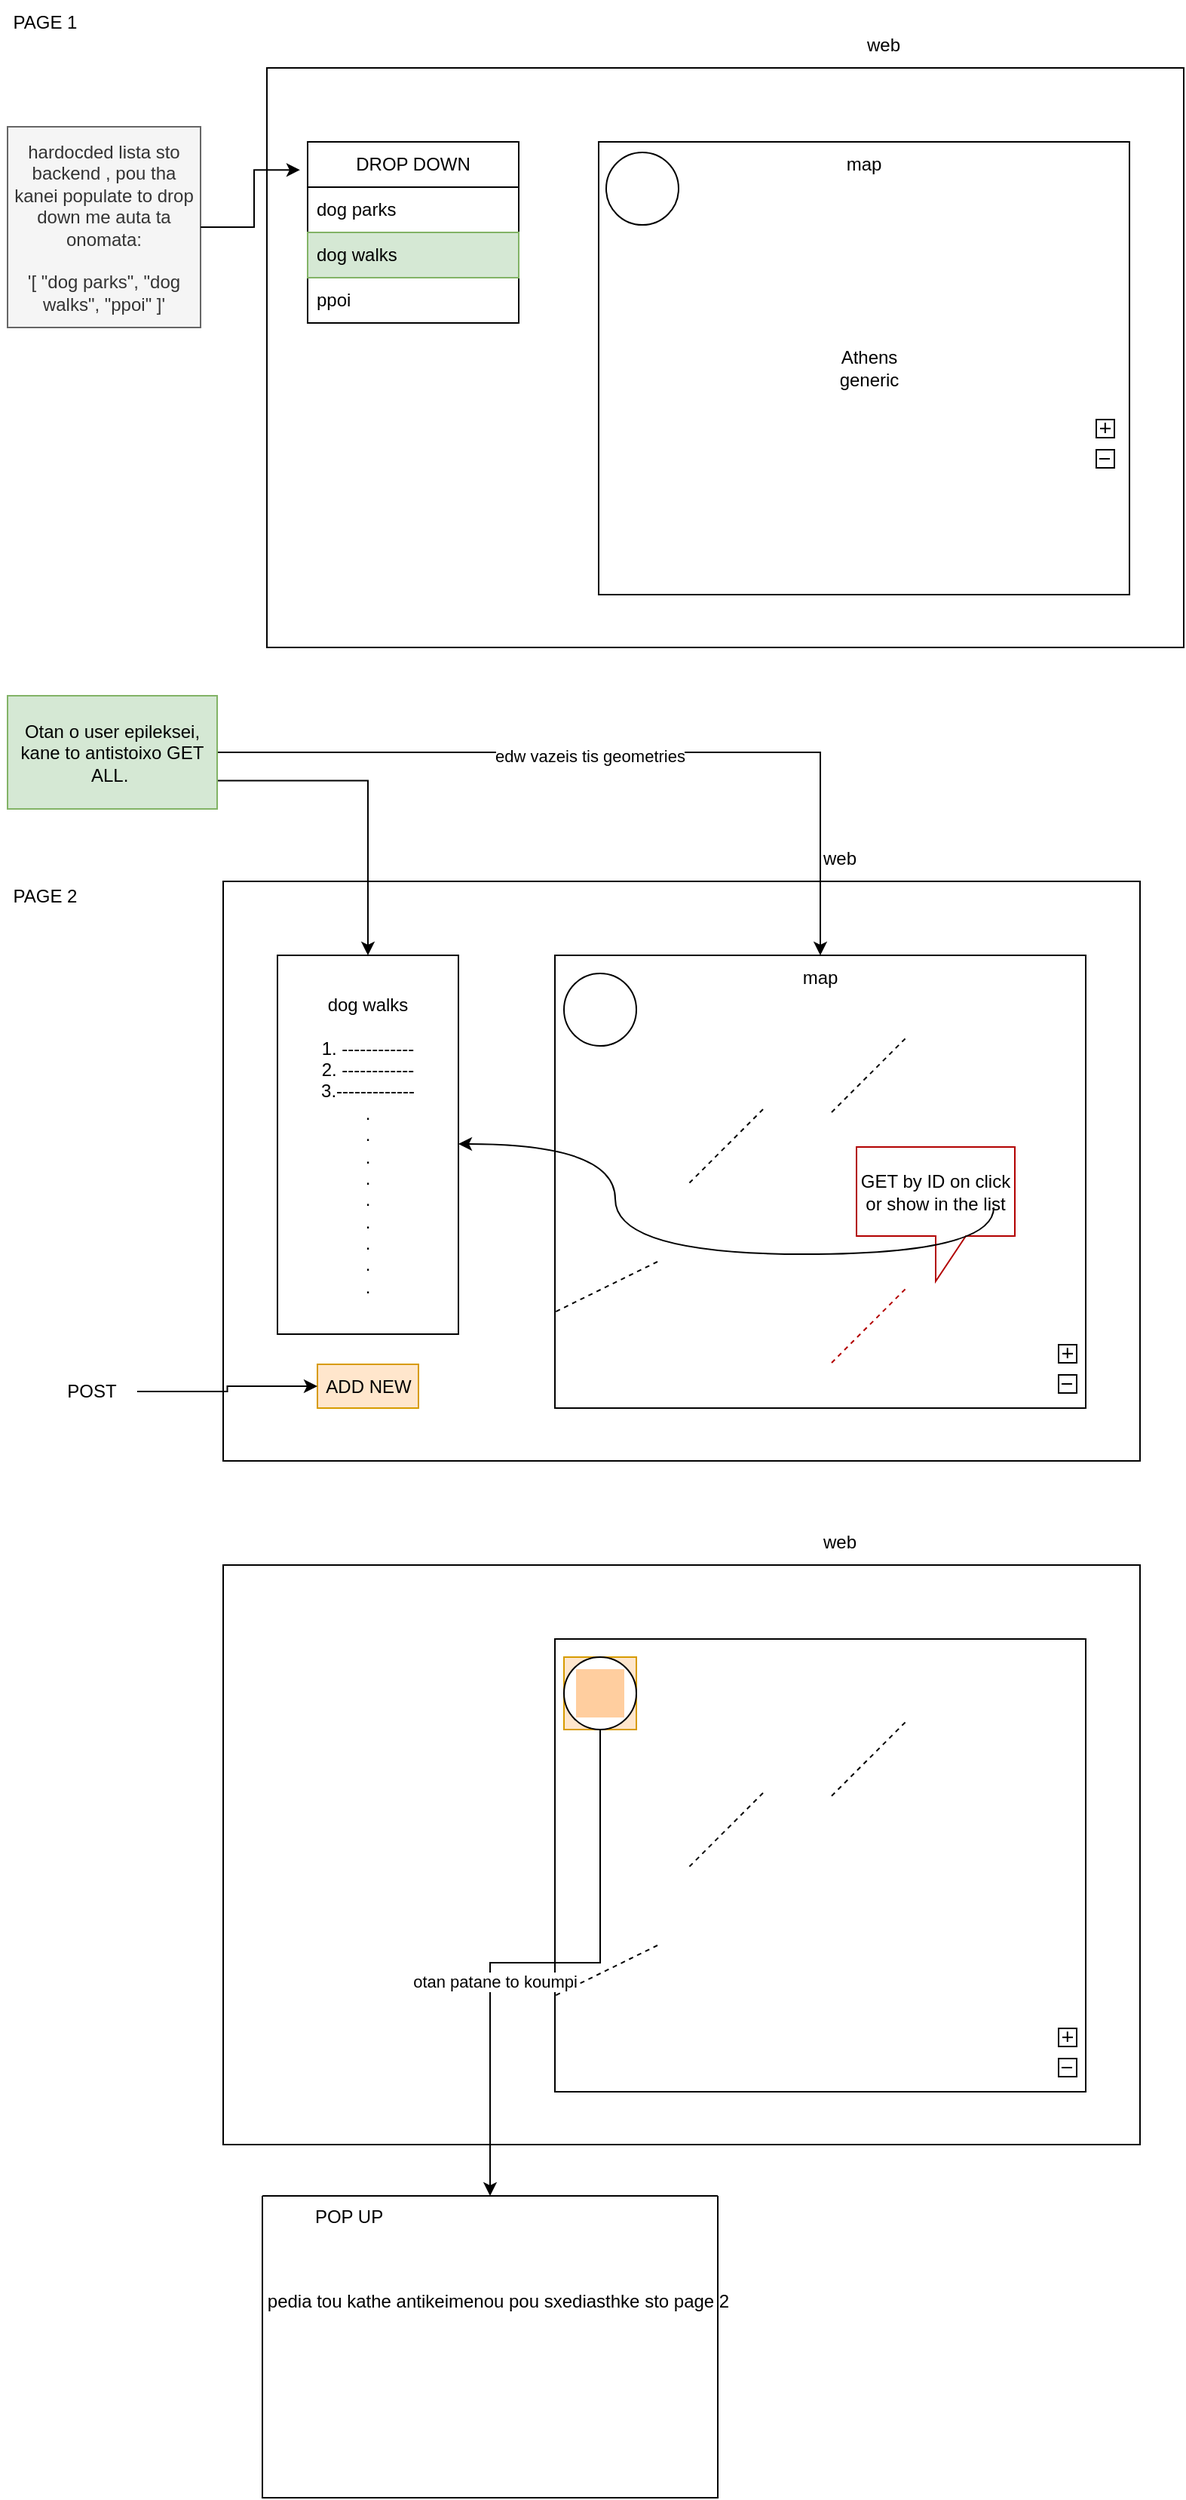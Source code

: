 <mxfile version="24.0.1" type="device">
  <diagram name="Σελίδα-1" id="aHvX3-zPqHc6pYmu1hCN">
    <mxGraphModel dx="1235" dy="624" grid="0" gridSize="10" guides="1" tooltips="1" connect="1" arrows="1" fold="1" page="1" pageScale="1" pageWidth="827" pageHeight="1169" math="0" shadow="0">
      <root>
        <mxCell id="0" />
        <mxCell id="1" parent="0" />
        <mxCell id="VpwlSY-QDBKptcCKA4tu-70" value="" style="rounded=0;whiteSpace=wrap;html=1;" vertex="1" parent="1">
          <mxGeometry x="171" y="1043" width="608" height="384" as="geometry" />
        </mxCell>
        <mxCell id="VpwlSY-QDBKptcCKA4tu-33" value="" style="rounded=0;whiteSpace=wrap;html=1;" vertex="1" parent="1">
          <mxGeometry x="171" y="590" width="608" height="384" as="geometry" />
        </mxCell>
        <mxCell id="VpwlSY-QDBKptcCKA4tu-5" value="" style="rounded=0;whiteSpace=wrap;html=1;" vertex="1" parent="1">
          <mxGeometry x="200" y="51" width="608" height="384" as="geometry" />
        </mxCell>
        <mxCell id="VpwlSY-QDBKptcCKA4tu-8" value="" style="rounded=0;whiteSpace=wrap;html=1;" vertex="1" parent="1">
          <mxGeometry x="420" y="100" width="352" height="300" as="geometry" />
        </mxCell>
        <mxCell id="VpwlSY-QDBKptcCKA4tu-7" value="web" style="text;html=1;align=center;verticalAlign=middle;whiteSpace=wrap;rounded=0;" vertex="1" parent="1">
          <mxGeometry x="579" y="21" width="60" height="30" as="geometry" />
        </mxCell>
        <mxCell id="VpwlSY-QDBKptcCKA4tu-9" value="map" style="text;html=1;align=center;verticalAlign=middle;whiteSpace=wrap;rounded=0;" vertex="1" parent="1">
          <mxGeometry x="566" y="100" width="60" height="30" as="geometry" />
        </mxCell>
        <mxCell id="VpwlSY-QDBKptcCKA4tu-13" value="" style="endArrow=none;html=1;rounded=0;" edge="1" parent="1">
          <mxGeometry width="50" height="50" relative="1" as="geometry">
            <mxPoint x="752" y="290" as="sourcePoint" />
            <mxPoint x="759" y="290" as="targetPoint" />
          </mxGeometry>
        </mxCell>
        <mxCell id="VpwlSY-QDBKptcCKA4tu-17" value="" style="group" vertex="1" connectable="0" parent="1">
          <mxGeometry x="750" y="284" width="12" height="32" as="geometry" />
        </mxCell>
        <mxCell id="VpwlSY-QDBKptcCKA4tu-11" value="" style="rounded=0;whiteSpace=wrap;html=1;" vertex="1" parent="VpwlSY-QDBKptcCKA4tu-17">
          <mxGeometry y="20" width="12" height="12" as="geometry" />
        </mxCell>
        <mxCell id="VpwlSY-QDBKptcCKA4tu-12" value="" style="endArrow=none;html=1;rounded=0;" edge="1" parent="VpwlSY-QDBKptcCKA4tu-17">
          <mxGeometry width="50" height="50" relative="1" as="geometry">
            <mxPoint x="2" y="26" as="sourcePoint" />
            <mxPoint x="9" y="26" as="targetPoint" />
          </mxGeometry>
        </mxCell>
        <mxCell id="VpwlSY-QDBKptcCKA4tu-14" value="" style="rounded=0;whiteSpace=wrap;html=1;" vertex="1" parent="VpwlSY-QDBKptcCKA4tu-17">
          <mxGeometry width="12" height="12" as="geometry" />
        </mxCell>
        <mxCell id="VpwlSY-QDBKptcCKA4tu-15" value="" style="endArrow=none;html=1;rounded=0;" edge="1" parent="VpwlSY-QDBKptcCKA4tu-17">
          <mxGeometry width="50" height="50" relative="1" as="geometry">
            <mxPoint x="2.5" y="5.92" as="sourcePoint" />
            <mxPoint x="9.5" y="5.92" as="targetPoint" />
          </mxGeometry>
        </mxCell>
        <mxCell id="VpwlSY-QDBKptcCKA4tu-16" value="" style="endArrow=none;html=1;rounded=0;entryX=0.492;entryY=0.175;entryDx=0;entryDy=0;entryPerimeter=0;exitX=0.492;exitY=0.75;exitDx=0;exitDy=0;exitPerimeter=0;" edge="1" parent="VpwlSY-QDBKptcCKA4tu-17" source="VpwlSY-QDBKptcCKA4tu-14" target="VpwlSY-QDBKptcCKA4tu-14">
          <mxGeometry width="50" height="50" relative="1" as="geometry">
            <mxPoint x="-30" y="41" as="sourcePoint" />
            <mxPoint x="20" y="-9" as="targetPoint" />
          </mxGeometry>
        </mxCell>
        <mxCell id="VpwlSY-QDBKptcCKA4tu-24" value="hardocded lista sto backend , pou tha kanei populate to drop down me auta ta onomata:&lt;br&gt;&lt;br&gt;&#39;[ &quot;dog parks&quot;, &quot;dog walks&quot;, &quot;ppoi&quot; ]&#39;" style="text;html=1;align=center;verticalAlign=middle;whiteSpace=wrap;rounded=0;fillColor=#f5f5f5;fontColor=#333333;strokeColor=#666666;" vertex="1" parent="1">
          <mxGeometry x="28" y="90" width="128" height="133" as="geometry" />
        </mxCell>
        <mxCell id="VpwlSY-QDBKptcCKA4tu-25" value="PAGE 1" style="text;html=1;align=center;verticalAlign=middle;whiteSpace=wrap;rounded=0;" vertex="1" parent="1">
          <mxGeometry x="23" y="6" width="60" height="30" as="geometry" />
        </mxCell>
        <mxCell id="VpwlSY-QDBKptcCKA4tu-26" value="DROP DOWN" style="swimlane;fontStyle=0;childLayout=stackLayout;horizontal=1;startSize=30;horizontalStack=0;resizeParent=1;resizeParentMax=0;resizeLast=0;collapsible=1;marginBottom=0;whiteSpace=wrap;html=1;" vertex="1" parent="1">
          <mxGeometry x="227" y="100" width="140" height="120" as="geometry">
            <mxRectangle x="227" y="100" width="111" height="30" as="alternateBounds" />
          </mxGeometry>
        </mxCell>
        <mxCell id="VpwlSY-QDBKptcCKA4tu-27" value="dog parks" style="text;strokeColor=none;fillColor=none;align=left;verticalAlign=middle;spacingLeft=4;spacingRight=4;overflow=hidden;points=[[0,0.5],[1,0.5]];portConstraint=eastwest;rotatable=0;whiteSpace=wrap;html=1;" vertex="1" parent="VpwlSY-QDBKptcCKA4tu-26">
          <mxGeometry y="30" width="140" height="30" as="geometry" />
        </mxCell>
        <mxCell id="VpwlSY-QDBKptcCKA4tu-28" value="dog walks" style="text;strokeColor=#82b366;fillColor=#d5e8d4;align=left;verticalAlign=middle;spacingLeft=4;spacingRight=4;overflow=hidden;points=[[0,0.5],[1,0.5]];portConstraint=eastwest;rotatable=0;whiteSpace=wrap;html=1;" vertex="1" parent="VpwlSY-QDBKptcCKA4tu-26">
          <mxGeometry y="60" width="140" height="30" as="geometry" />
        </mxCell>
        <mxCell id="VpwlSY-QDBKptcCKA4tu-29" value="ppoi" style="text;strokeColor=none;fillColor=none;align=left;verticalAlign=middle;spacingLeft=4;spacingRight=4;overflow=hidden;points=[[0,0.5],[1,0.5]];portConstraint=eastwest;rotatable=0;whiteSpace=wrap;html=1;" vertex="1" parent="VpwlSY-QDBKptcCKA4tu-26">
          <mxGeometry y="90" width="140" height="30" as="geometry" />
        </mxCell>
        <mxCell id="VpwlSY-QDBKptcCKA4tu-30" value="Athens generic" style="text;html=1;align=center;verticalAlign=middle;whiteSpace=wrap;rounded=0;" vertex="1" parent="1">
          <mxGeometry x="566" y="223" width="67" height="53" as="geometry" />
        </mxCell>
        <mxCell id="VpwlSY-QDBKptcCKA4tu-31" style="edgeStyle=orthogonalEdgeStyle;rounded=0;orthogonalLoop=1;jettySize=auto;html=1;entryX=-0.036;entryY=0.155;entryDx=0;entryDy=0;entryPerimeter=0;" edge="1" parent="1" source="VpwlSY-QDBKptcCKA4tu-24" target="VpwlSY-QDBKptcCKA4tu-26">
          <mxGeometry relative="1" as="geometry" />
        </mxCell>
        <mxCell id="VpwlSY-QDBKptcCKA4tu-58" style="edgeStyle=orthogonalEdgeStyle;rounded=0;orthogonalLoop=1;jettySize=auto;html=1;" edge="1" parent="1" source="VpwlSY-QDBKptcCKA4tu-32" target="VpwlSY-QDBKptcCKA4tu-34">
          <mxGeometry relative="1" as="geometry" />
        </mxCell>
        <mxCell id="VpwlSY-QDBKptcCKA4tu-59" value="edw vazeis tis geometries" style="edgeLabel;html=1;align=center;verticalAlign=middle;resizable=0;points=[];" vertex="1" connectable="0" parent="VpwlSY-QDBKptcCKA4tu-58">
          <mxGeometry x="-0.076" y="-2" relative="1" as="geometry">
            <mxPoint as="offset" />
          </mxGeometry>
        </mxCell>
        <mxCell id="VpwlSY-QDBKptcCKA4tu-60" style="edgeStyle=orthogonalEdgeStyle;rounded=0;orthogonalLoop=1;jettySize=auto;html=1;exitX=1;exitY=0.75;exitDx=0;exitDy=0;entryX=0.5;entryY=0;entryDx=0;entryDy=0;" edge="1" parent="1" source="VpwlSY-QDBKptcCKA4tu-32" target="VpwlSY-QDBKptcCKA4tu-48">
          <mxGeometry relative="1" as="geometry" />
        </mxCell>
        <mxCell id="VpwlSY-QDBKptcCKA4tu-34" value="" style="rounded=0;whiteSpace=wrap;html=1;" vertex="1" parent="1">
          <mxGeometry x="391" y="639" width="352" height="300" as="geometry" />
        </mxCell>
        <mxCell id="VpwlSY-QDBKptcCKA4tu-32" value="Otan o user epileksei, kane to antistoixo GET ALL.&amp;nbsp;" style="text;html=1;align=center;verticalAlign=middle;whiteSpace=wrap;rounded=0;fillColor=#d5e8d4;strokeColor=#82b366;" vertex="1" parent="1">
          <mxGeometry x="28" y="467" width="139" height="75" as="geometry" />
        </mxCell>
        <mxCell id="VpwlSY-QDBKptcCKA4tu-35" value="web" style="text;html=1;align=center;verticalAlign=middle;whiteSpace=wrap;rounded=0;" vertex="1" parent="1">
          <mxGeometry x="550" y="560" width="60" height="30" as="geometry" />
        </mxCell>
        <mxCell id="VpwlSY-QDBKptcCKA4tu-36" value="map" style="text;html=1;align=center;verticalAlign=middle;whiteSpace=wrap;rounded=0;" vertex="1" parent="1">
          <mxGeometry x="537" y="639" width="60" height="30" as="geometry" />
        </mxCell>
        <mxCell id="VpwlSY-QDBKptcCKA4tu-37" value="" style="group" vertex="1" connectable="0" parent="1">
          <mxGeometry x="725" y="897" width="12" height="32" as="geometry" />
        </mxCell>
        <mxCell id="VpwlSY-QDBKptcCKA4tu-38" value="" style="rounded=0;whiteSpace=wrap;html=1;" vertex="1" parent="VpwlSY-QDBKptcCKA4tu-37">
          <mxGeometry y="20" width="12" height="12" as="geometry" />
        </mxCell>
        <mxCell id="VpwlSY-QDBKptcCKA4tu-39" value="" style="endArrow=none;html=1;rounded=0;" edge="1" parent="VpwlSY-QDBKptcCKA4tu-37">
          <mxGeometry width="50" height="50" relative="1" as="geometry">
            <mxPoint x="2" y="26" as="sourcePoint" />
            <mxPoint x="9" y="26" as="targetPoint" />
          </mxGeometry>
        </mxCell>
        <mxCell id="VpwlSY-QDBKptcCKA4tu-40" value="" style="rounded=0;whiteSpace=wrap;html=1;" vertex="1" parent="VpwlSY-QDBKptcCKA4tu-37">
          <mxGeometry width="12" height="12" as="geometry" />
        </mxCell>
        <mxCell id="VpwlSY-QDBKptcCKA4tu-41" value="" style="endArrow=none;html=1;rounded=0;" edge="1" parent="VpwlSY-QDBKptcCKA4tu-37">
          <mxGeometry width="50" height="50" relative="1" as="geometry">
            <mxPoint x="2.5" y="5.92" as="sourcePoint" />
            <mxPoint x="9.5" y="5.92" as="targetPoint" />
          </mxGeometry>
        </mxCell>
        <mxCell id="VpwlSY-QDBKptcCKA4tu-42" value="" style="endArrow=none;html=1;rounded=0;entryX=0.492;entryY=0.175;entryDx=0;entryDy=0;entryPerimeter=0;exitX=0.492;exitY=0.75;exitDx=0;exitDy=0;exitPerimeter=0;" edge="1" parent="VpwlSY-QDBKptcCKA4tu-37" source="VpwlSY-QDBKptcCKA4tu-40" target="VpwlSY-QDBKptcCKA4tu-40">
          <mxGeometry width="50" height="50" relative="1" as="geometry">
            <mxPoint x="-30" y="41" as="sourcePoint" />
            <mxPoint x="20" y="-9" as="targetPoint" />
          </mxGeometry>
        </mxCell>
        <mxCell id="VpwlSY-QDBKptcCKA4tu-43" value="PAGE 2" style="text;html=1;align=center;verticalAlign=middle;whiteSpace=wrap;rounded=0;" vertex="1" parent="1">
          <mxGeometry x="23" y="585" width="60" height="30" as="geometry" />
        </mxCell>
        <mxCell id="VpwlSY-QDBKptcCKA4tu-44" value="" style="endArrow=none;dashed=1;html=1;rounded=0;" edge="1" parent="1" target="VpwlSY-QDBKptcCKA4tu-34">
          <mxGeometry width="50" height="50" relative="1" as="geometry">
            <mxPoint x="459" y="842" as="sourcePoint" />
            <mxPoint x="501" y="785" as="targetPoint" />
          </mxGeometry>
        </mxCell>
        <mxCell id="VpwlSY-QDBKptcCKA4tu-45" value="" style="endArrow=none;dashed=1;html=1;rounded=0;fillColor=#e51400;strokeColor=#B20000;" edge="1" parent="1">
          <mxGeometry width="50" height="50" relative="1" as="geometry">
            <mxPoint x="574.5" y="909" as="sourcePoint" />
            <mxPoint x="624.5" y="859" as="targetPoint" />
          </mxGeometry>
        </mxCell>
        <mxCell id="VpwlSY-QDBKptcCKA4tu-46" value="" style="endArrow=none;dashed=1;html=1;rounded=0;" edge="1" parent="1">
          <mxGeometry width="50" height="50" relative="1" as="geometry">
            <mxPoint x="574.5" y="743" as="sourcePoint" />
            <mxPoint x="624.5" y="693" as="targetPoint" />
          </mxGeometry>
        </mxCell>
        <mxCell id="VpwlSY-QDBKptcCKA4tu-47" value="" style="endArrow=none;dashed=1;html=1;rounded=0;" edge="1" parent="1">
          <mxGeometry width="50" height="50" relative="1" as="geometry">
            <mxPoint x="529" y="741" as="sourcePoint" />
            <mxPoint x="479" y="791" as="targetPoint" />
          </mxGeometry>
        </mxCell>
        <mxCell id="VpwlSY-QDBKptcCKA4tu-48" value="dog walks&lt;div&gt;&lt;br&gt;&lt;/div&gt;&lt;div&gt;1. ------------&lt;/div&gt;&lt;div&gt;2. ------------&lt;/div&gt;&lt;div&gt;3.-------------&lt;/div&gt;&lt;div&gt;.&lt;/div&gt;&lt;div&gt;.&lt;/div&gt;&lt;div&gt;.&lt;/div&gt;&lt;div&gt;.&lt;/div&gt;&lt;div&gt;.&lt;/div&gt;&lt;div&gt;.&lt;/div&gt;&lt;div&gt;.&lt;/div&gt;&lt;div&gt;.&lt;/div&gt;&lt;div&gt;.&lt;/div&gt;" style="rounded=0;whiteSpace=wrap;html=1;" vertex="1" parent="1">
          <mxGeometry x="207" y="639" width="120" height="251" as="geometry" />
        </mxCell>
        <mxCell id="VpwlSY-QDBKptcCKA4tu-49" value="&lt;font color=&quot;#000000&quot;&gt;GET by ID on click or show in the list&lt;/font&gt;" style="shape=callout;whiteSpace=wrap;html=1;perimeter=calloutPerimeter;fillColor=none;fontColor=#ffffff;strokeColor=#B20000;" vertex="1" parent="1">
          <mxGeometry x="591" y="766" width="105" height="89" as="geometry" />
        </mxCell>
        <mxCell id="VpwlSY-QDBKptcCKA4tu-50" value="ADD NEW" style="rounded=0;whiteSpace=wrap;html=1;fillColor=#ffe6cc;strokeColor=#d79b00;" vertex="1" parent="1">
          <mxGeometry x="233.5" y="910" width="67" height="29" as="geometry" />
        </mxCell>
        <mxCell id="VpwlSY-QDBKptcCKA4tu-52" style="edgeStyle=orthogonalEdgeStyle;rounded=0;orthogonalLoop=1;jettySize=auto;html=1;" edge="1" parent="1" source="VpwlSY-QDBKptcCKA4tu-51" target="VpwlSY-QDBKptcCKA4tu-50">
          <mxGeometry relative="1" as="geometry" />
        </mxCell>
        <mxCell id="VpwlSY-QDBKptcCKA4tu-51" value="POST" style="text;html=1;align=center;verticalAlign=middle;whiteSpace=wrap;rounded=0;" vertex="1" parent="1">
          <mxGeometry x="54" y="913" width="60" height="30" as="geometry" />
        </mxCell>
        <mxCell id="VpwlSY-QDBKptcCKA4tu-61" value="" style="endArrow=classic;html=1;rounded=0;exitX=0.867;exitY=0.449;exitDx=0;exitDy=0;exitPerimeter=0;edgeStyle=orthogonalEdgeStyle;curved=1;" edge="1" parent="1" source="VpwlSY-QDBKptcCKA4tu-49" target="VpwlSY-QDBKptcCKA4tu-48">
          <mxGeometry width="50" height="50" relative="1" as="geometry">
            <mxPoint x="451" y="833" as="sourcePoint" />
            <mxPoint x="501" y="783" as="targetPoint" />
            <Array as="points">
              <mxPoint x="682" y="837" />
              <mxPoint x="431" y="837" />
              <mxPoint x="431" y="764" />
            </Array>
          </mxGeometry>
        </mxCell>
        <mxCell id="VpwlSY-QDBKptcCKA4tu-66" value="" style="group" vertex="1" connectable="0" parent="1">
          <mxGeometry x="397" y="651" width="48" height="48" as="geometry" />
        </mxCell>
        <mxCell id="VpwlSY-QDBKptcCKA4tu-64" value="" style="ellipse;whiteSpace=wrap;html=1;aspect=fixed;" vertex="1" parent="VpwlSY-QDBKptcCKA4tu-66">
          <mxGeometry width="48" height="48" as="geometry" />
        </mxCell>
        <mxCell id="VpwlSY-QDBKptcCKA4tu-65" value="" style="shape=image;html=1;verticalAlign=top;verticalLabelPosition=bottom;labelBackgroundColor=#ffffff;imageAspect=0;aspect=fixed;image=https://cdn4.iconfinder.com/data/icons/48-bubbles/48/15.Pencil-128.png" vertex="1" parent="VpwlSY-QDBKptcCKA4tu-66">
          <mxGeometry x="8" y="8" width="32" height="32" as="geometry" />
        </mxCell>
        <mxCell id="VpwlSY-QDBKptcCKA4tu-71" value="" style="rounded=0;whiteSpace=wrap;html=1;" vertex="1" parent="1">
          <mxGeometry x="391" y="1092" width="352" height="300" as="geometry" />
        </mxCell>
        <mxCell id="VpwlSY-QDBKptcCKA4tu-67" value="" style="group" vertex="1" connectable="0" parent="1">
          <mxGeometry x="425" y="107" width="48" height="48" as="geometry" />
        </mxCell>
        <mxCell id="VpwlSY-QDBKptcCKA4tu-68" value="" style="ellipse;whiteSpace=wrap;html=1;aspect=fixed;" vertex="1" parent="VpwlSY-QDBKptcCKA4tu-67">
          <mxGeometry width="48" height="48" as="geometry" />
        </mxCell>
        <mxCell id="VpwlSY-QDBKptcCKA4tu-69" value="" style="shape=image;html=1;verticalAlign=top;verticalLabelPosition=bottom;labelBackgroundColor=#ffffff;imageAspect=0;aspect=fixed;image=https://cdn4.iconfinder.com/data/icons/48-bubbles/48/15.Pencil-128.png" vertex="1" parent="VpwlSY-QDBKptcCKA4tu-67">
          <mxGeometry x="8" y="8" width="32" height="32" as="geometry" />
        </mxCell>
        <mxCell id="VpwlSY-QDBKptcCKA4tu-72" value="web" style="text;html=1;align=center;verticalAlign=middle;whiteSpace=wrap;rounded=0;" vertex="1" parent="1">
          <mxGeometry x="550" y="1013" width="60" height="30" as="geometry" />
        </mxCell>
        <mxCell id="VpwlSY-QDBKptcCKA4tu-73" value="" style="group" vertex="1" connectable="0" parent="1">
          <mxGeometry x="725" y="1350" width="12" height="32" as="geometry" />
        </mxCell>
        <mxCell id="VpwlSY-QDBKptcCKA4tu-74" value="" style="rounded=0;whiteSpace=wrap;html=1;" vertex="1" parent="VpwlSY-QDBKptcCKA4tu-73">
          <mxGeometry y="20" width="12" height="12" as="geometry" />
        </mxCell>
        <mxCell id="VpwlSY-QDBKptcCKA4tu-75" value="" style="endArrow=none;html=1;rounded=0;" edge="1" parent="VpwlSY-QDBKptcCKA4tu-73">
          <mxGeometry width="50" height="50" relative="1" as="geometry">
            <mxPoint x="2" y="26" as="sourcePoint" />
            <mxPoint x="9" y="26" as="targetPoint" />
          </mxGeometry>
        </mxCell>
        <mxCell id="VpwlSY-QDBKptcCKA4tu-76" value="" style="rounded=0;whiteSpace=wrap;html=1;" vertex="1" parent="VpwlSY-QDBKptcCKA4tu-73">
          <mxGeometry width="12" height="12" as="geometry" />
        </mxCell>
        <mxCell id="VpwlSY-QDBKptcCKA4tu-77" value="" style="endArrow=none;html=1;rounded=0;" edge="1" parent="VpwlSY-QDBKptcCKA4tu-73">
          <mxGeometry width="50" height="50" relative="1" as="geometry">
            <mxPoint x="2.5" y="5.92" as="sourcePoint" />
            <mxPoint x="9.5" y="5.92" as="targetPoint" />
          </mxGeometry>
        </mxCell>
        <mxCell id="VpwlSY-QDBKptcCKA4tu-78" value="" style="endArrow=none;html=1;rounded=0;entryX=0.492;entryY=0.175;entryDx=0;entryDy=0;entryPerimeter=0;exitX=0.492;exitY=0.75;exitDx=0;exitDy=0;exitPerimeter=0;" edge="1" parent="VpwlSY-QDBKptcCKA4tu-73" source="VpwlSY-QDBKptcCKA4tu-76" target="VpwlSY-QDBKptcCKA4tu-76">
          <mxGeometry width="50" height="50" relative="1" as="geometry">
            <mxPoint x="-30" y="41" as="sourcePoint" />
            <mxPoint x="20" y="-9" as="targetPoint" />
          </mxGeometry>
        </mxCell>
        <mxCell id="VpwlSY-QDBKptcCKA4tu-79" value="" style="endArrow=none;dashed=1;html=1;rounded=0;" edge="1" parent="1" target="VpwlSY-QDBKptcCKA4tu-71">
          <mxGeometry width="50" height="50" relative="1" as="geometry">
            <mxPoint x="459" y="1295" as="sourcePoint" />
            <mxPoint x="501" y="1238" as="targetPoint" />
          </mxGeometry>
        </mxCell>
        <mxCell id="VpwlSY-QDBKptcCKA4tu-80" value="" style="endArrow=none;dashed=1;html=1;rounded=0;" edge="1" parent="1">
          <mxGeometry width="50" height="50" relative="1" as="geometry">
            <mxPoint x="574.5" y="1196" as="sourcePoint" />
            <mxPoint x="624.5" y="1146" as="targetPoint" />
          </mxGeometry>
        </mxCell>
        <mxCell id="VpwlSY-QDBKptcCKA4tu-81" value="" style="endArrow=none;dashed=1;html=1;rounded=0;" edge="1" parent="1">
          <mxGeometry width="50" height="50" relative="1" as="geometry">
            <mxPoint x="529" y="1194" as="sourcePoint" />
            <mxPoint x="479" y="1244" as="targetPoint" />
          </mxGeometry>
        </mxCell>
        <mxCell id="VpwlSY-QDBKptcCKA4tu-82" value="" style="group;fillColor=#ffe6cc;strokeColor=#d79b00;" vertex="1" connectable="0" parent="1">
          <mxGeometry x="397" y="1104" width="48" height="48" as="geometry" />
        </mxCell>
        <mxCell id="VpwlSY-QDBKptcCKA4tu-83" value="" style="ellipse;whiteSpace=wrap;html=1;aspect=fixed;" vertex="1" parent="VpwlSY-QDBKptcCKA4tu-82">
          <mxGeometry width="48" height="48" as="geometry" />
        </mxCell>
        <mxCell id="VpwlSY-QDBKptcCKA4tu-84" value="" style="shape=image;html=1;verticalAlign=top;verticalLabelPosition=bottom;labelBackgroundColor=#ffffff;imageAspect=0;aspect=fixed;image=https://cdn4.iconfinder.com/data/icons/48-bubbles/48/15.Pencil-128.png;imageBackground=#FFCE9F;" vertex="1" parent="VpwlSY-QDBKptcCKA4tu-82">
          <mxGeometry x="8" y="8" width="32" height="32" as="geometry" />
        </mxCell>
        <mxCell id="VpwlSY-QDBKptcCKA4tu-87" value="" style="swimlane;startSize=0;fillColor=#FFCE9F;" vertex="1" parent="1">
          <mxGeometry x="197" y="1461" width="302" height="200" as="geometry">
            <mxRectangle x="204" y="1184" width="50" height="44" as="alternateBounds" />
          </mxGeometry>
        </mxCell>
        <mxCell id="VpwlSY-QDBKptcCKA4tu-93" value="pedia tou kathe antikeimenou pou sxediasthke sto page 2" style="text;html=1;align=center;verticalAlign=middle;resizable=0;points=[];autosize=1;strokeColor=none;fillColor=none;" vertex="1" parent="VpwlSY-QDBKptcCKA4tu-87">
          <mxGeometry x="-6" y="57" width="324" height="26" as="geometry" />
        </mxCell>
        <mxCell id="VpwlSY-QDBKptcCKA4tu-89" style="edgeStyle=orthogonalEdgeStyle;rounded=0;orthogonalLoop=1;jettySize=auto;html=1;exitX=0.5;exitY=1;exitDx=0;exitDy=0;" edge="1" parent="1" source="VpwlSY-QDBKptcCKA4tu-83" target="VpwlSY-QDBKptcCKA4tu-87">
          <mxGeometry relative="1" as="geometry">
            <mxPoint x="378.8" y="1152.0" as="sourcePoint" />
            <mxPoint x="273.0" y="1293.2" as="targetPoint" />
          </mxGeometry>
        </mxCell>
        <mxCell id="VpwlSY-QDBKptcCKA4tu-90" value="otan patane to koumpi" style="edgeLabel;html=1;align=center;verticalAlign=middle;resizable=0;points=[];" vertex="1" connectable="0" parent="VpwlSY-QDBKptcCKA4tu-89">
          <mxGeometry x="0.255" y="3" relative="1" as="geometry">
            <mxPoint as="offset" />
          </mxGeometry>
        </mxCell>
        <mxCell id="VpwlSY-QDBKptcCKA4tu-92" value="POP UP" style="text;html=1;align=center;verticalAlign=middle;resizable=0;points=[];autosize=1;strokeColor=none;fillColor=none;" vertex="1" parent="1">
          <mxGeometry x="222" y="1462" width="63" height="26" as="geometry" />
        </mxCell>
      </root>
    </mxGraphModel>
  </diagram>
</mxfile>
